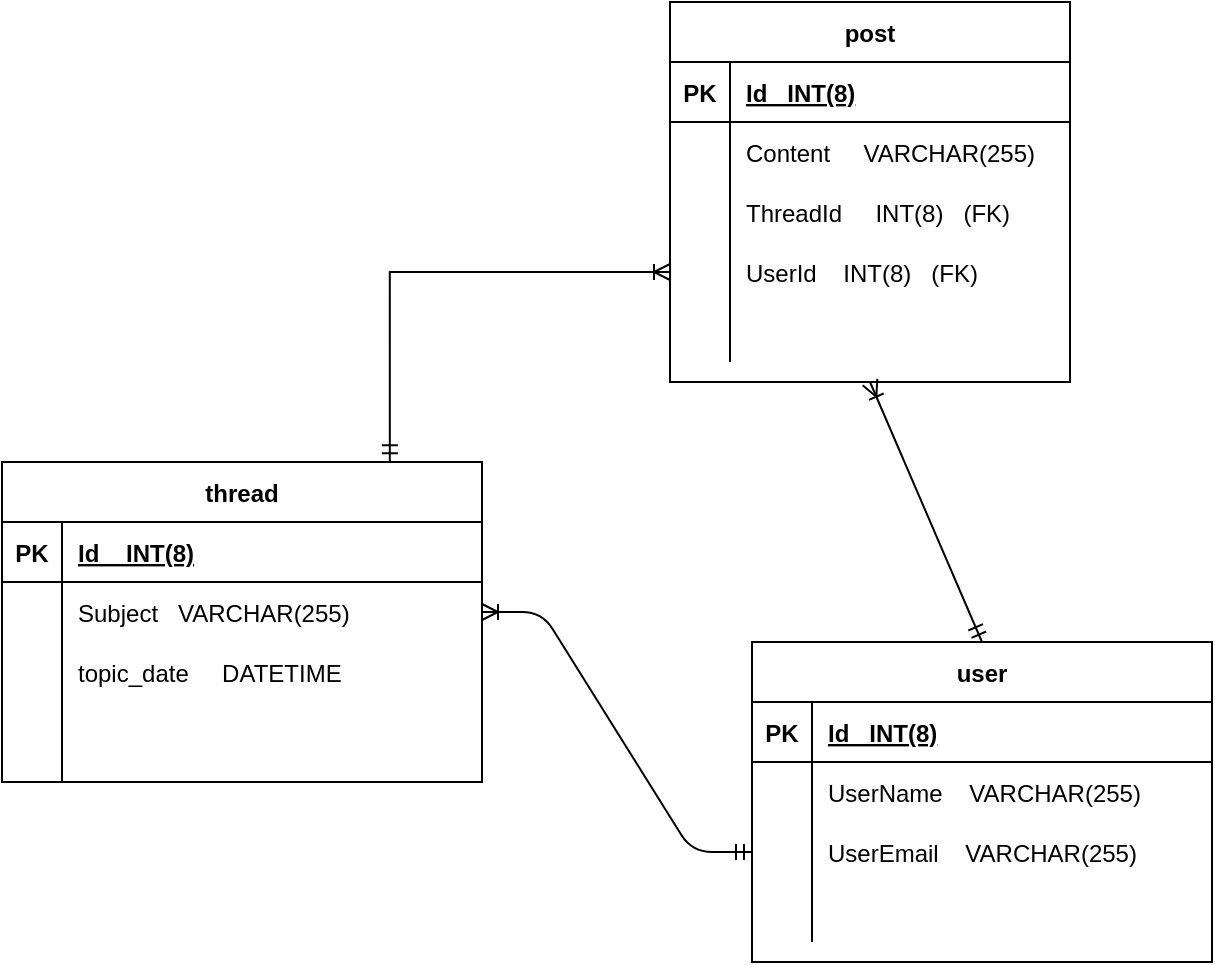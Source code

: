 <mxfile version="13.9.9" type="device"><diagram id="91Xyb3w9nDuJlyHXj6Dl" name="Page-1"><mxGraphModel dx="1024" dy="592" grid="1" gridSize="10" guides="1" tooltips="1" connect="1" arrows="1" fold="1" page="1" pageScale="1" pageWidth="827" pageHeight="1169" math="0" shadow="0"><root><mxCell id="0"/><mxCell id="1" parent="0"/><mxCell id="gp0c6Z495L66U5x0KVFe-109" value="user" style="shape=table;startSize=30;container=1;collapsible=1;childLayout=tableLayout;fixedRows=1;rowLines=0;fontStyle=1;align=center;resizeLast=1;" parent="1" vertex="1"><mxGeometry x="455" y="380" width="230" height="160" as="geometry"/></mxCell><mxCell id="gp0c6Z495L66U5x0KVFe-110" value="" style="shape=partialRectangle;collapsible=0;dropTarget=0;pointerEvents=0;fillColor=none;top=0;left=0;bottom=1;right=0;points=[[0,0.5],[1,0.5]];portConstraint=eastwest;" parent="gp0c6Z495L66U5x0KVFe-109" vertex="1"><mxGeometry y="30" width="230" height="30" as="geometry"/></mxCell><mxCell id="gp0c6Z495L66U5x0KVFe-111" value="PK" style="shape=partialRectangle;connectable=0;fillColor=none;top=0;left=0;bottom=0;right=0;fontStyle=1;overflow=hidden;" parent="gp0c6Z495L66U5x0KVFe-110" vertex="1"><mxGeometry width="30" height="30" as="geometry"/></mxCell><mxCell id="gp0c6Z495L66U5x0KVFe-112" value="Id   INT(8)" style="shape=partialRectangle;connectable=0;fillColor=none;top=0;left=0;bottom=0;right=0;align=left;spacingLeft=6;fontStyle=5;overflow=hidden;" parent="gp0c6Z495L66U5x0KVFe-110" vertex="1"><mxGeometry x="30" width="200" height="30" as="geometry"/></mxCell><mxCell id="gp0c6Z495L66U5x0KVFe-113" value="" style="shape=partialRectangle;collapsible=0;dropTarget=0;pointerEvents=0;fillColor=none;top=0;left=0;bottom=0;right=0;points=[[0,0.5],[1,0.5]];portConstraint=eastwest;" parent="gp0c6Z495L66U5x0KVFe-109" vertex="1"><mxGeometry y="60" width="230" height="30" as="geometry"/></mxCell><mxCell id="gp0c6Z495L66U5x0KVFe-114" value="" style="shape=partialRectangle;connectable=0;fillColor=none;top=0;left=0;bottom=0;right=0;editable=1;overflow=hidden;" parent="gp0c6Z495L66U5x0KVFe-113" vertex="1"><mxGeometry width="30" height="30" as="geometry"/></mxCell><mxCell id="gp0c6Z495L66U5x0KVFe-115" value="UserName    VARCHAR(255)" style="shape=partialRectangle;connectable=0;fillColor=none;top=0;left=0;bottom=0;right=0;align=left;spacingLeft=6;overflow=hidden;" parent="gp0c6Z495L66U5x0KVFe-113" vertex="1"><mxGeometry x="30" width="200" height="30" as="geometry"/></mxCell><mxCell id="gp0c6Z495L66U5x0KVFe-119" value="" style="shape=partialRectangle;collapsible=0;dropTarget=0;pointerEvents=0;fillColor=none;top=0;left=0;bottom=0;right=0;points=[[0,0.5],[1,0.5]];portConstraint=eastwest;" parent="gp0c6Z495L66U5x0KVFe-109" vertex="1"><mxGeometry y="90" width="230" height="30" as="geometry"/></mxCell><mxCell id="gp0c6Z495L66U5x0KVFe-120" value="" style="shape=partialRectangle;connectable=0;fillColor=none;top=0;left=0;bottom=0;right=0;editable=1;overflow=hidden;" parent="gp0c6Z495L66U5x0KVFe-119" vertex="1"><mxGeometry width="30" height="30" as="geometry"/></mxCell><mxCell id="gp0c6Z495L66U5x0KVFe-121" value="UserEmail    VARCHAR(255)" style="shape=partialRectangle;connectable=0;fillColor=none;top=0;left=0;bottom=0;right=0;align=left;spacingLeft=6;overflow=hidden;" parent="gp0c6Z495L66U5x0KVFe-119" vertex="1"><mxGeometry x="30" width="200" height="30" as="geometry"/></mxCell><mxCell id="gp0c6Z495L66U5x0KVFe-145" value="" style="shape=partialRectangle;collapsible=0;dropTarget=0;pointerEvents=0;fillColor=none;top=0;left=0;bottom=0;right=0;points=[[0,0.5],[1,0.5]];portConstraint=eastwest;" parent="gp0c6Z495L66U5x0KVFe-109" vertex="1"><mxGeometry y="120" width="230" height="30" as="geometry"/></mxCell><mxCell id="gp0c6Z495L66U5x0KVFe-146" value="" style="shape=partialRectangle;connectable=0;fillColor=none;top=0;left=0;bottom=0;right=0;editable=1;overflow=hidden;" parent="gp0c6Z495L66U5x0KVFe-145" vertex="1"><mxGeometry width="30" height="30" as="geometry"/></mxCell><mxCell id="gp0c6Z495L66U5x0KVFe-147" value="" style="shape=partialRectangle;connectable=0;fillColor=none;top=0;left=0;bottom=0;right=0;align=left;spacingLeft=6;overflow=hidden;" parent="gp0c6Z495L66U5x0KVFe-145" vertex="1"><mxGeometry x="30" width="200" height="30" as="geometry"/></mxCell><mxCell id="gp0c6Z495L66U5x0KVFe-122" value="post" style="shape=table;startSize=30;container=1;collapsible=1;childLayout=tableLayout;fixedRows=1;rowLines=0;fontStyle=1;align=center;resizeLast=1;" parent="1" vertex="1"><mxGeometry x="414" y="60" width="200" height="190" as="geometry"/></mxCell><mxCell id="gp0c6Z495L66U5x0KVFe-123" value="" style="shape=partialRectangle;collapsible=0;dropTarget=0;pointerEvents=0;fillColor=none;top=0;left=0;bottom=1;right=0;points=[[0,0.5],[1,0.5]];portConstraint=eastwest;" parent="gp0c6Z495L66U5x0KVFe-122" vertex="1"><mxGeometry y="30" width="200" height="30" as="geometry"/></mxCell><mxCell id="gp0c6Z495L66U5x0KVFe-124" value="PK" style="shape=partialRectangle;connectable=0;fillColor=none;top=0;left=0;bottom=0;right=0;fontStyle=1;overflow=hidden;" parent="gp0c6Z495L66U5x0KVFe-123" vertex="1"><mxGeometry width="30" height="30" as="geometry"/></mxCell><mxCell id="gp0c6Z495L66U5x0KVFe-125" value="Id   INT(8)" style="shape=partialRectangle;connectable=0;fillColor=none;top=0;left=0;bottom=0;right=0;align=left;spacingLeft=6;fontStyle=5;overflow=hidden;" parent="gp0c6Z495L66U5x0KVFe-123" vertex="1"><mxGeometry x="30" width="170" height="30" as="geometry"/></mxCell><mxCell id="gp0c6Z495L66U5x0KVFe-129" value="" style="shape=partialRectangle;collapsible=0;dropTarget=0;pointerEvents=0;fillColor=none;top=0;left=0;bottom=0;right=0;points=[[0,0.5],[1,0.5]];portConstraint=eastwest;" parent="gp0c6Z495L66U5x0KVFe-122" vertex="1"><mxGeometry y="60" width="200" height="30" as="geometry"/></mxCell><mxCell id="gp0c6Z495L66U5x0KVFe-130" value="" style="shape=partialRectangle;connectable=0;fillColor=none;top=0;left=0;bottom=0;right=0;editable=1;overflow=hidden;" parent="gp0c6Z495L66U5x0KVFe-129" vertex="1"><mxGeometry width="30" height="30" as="geometry"/></mxCell><mxCell id="gp0c6Z495L66U5x0KVFe-131" value="Content     VARCHAR(255)" style="shape=partialRectangle;connectable=0;fillColor=none;top=0;left=0;bottom=0;right=0;align=left;spacingLeft=6;overflow=hidden;" parent="gp0c6Z495L66U5x0KVFe-129" vertex="1"><mxGeometry x="30" width="170" height="30" as="geometry"/></mxCell><mxCell id="gp0c6Z495L66U5x0KVFe-126" value="" style="shape=partialRectangle;collapsible=0;dropTarget=0;pointerEvents=0;fillColor=none;top=0;left=0;bottom=0;right=0;points=[[0,0.5],[1,0.5]];portConstraint=eastwest;" parent="gp0c6Z495L66U5x0KVFe-122" vertex="1"><mxGeometry y="90" width="200" height="30" as="geometry"/></mxCell><mxCell id="gp0c6Z495L66U5x0KVFe-127" value="" style="shape=partialRectangle;connectable=0;fillColor=none;top=0;left=0;bottom=0;right=0;editable=1;overflow=hidden;" parent="gp0c6Z495L66U5x0KVFe-126" vertex="1"><mxGeometry width="30" height="30" as="geometry"/></mxCell><mxCell id="gp0c6Z495L66U5x0KVFe-128" value="ThreadId     INT(8)   (FK)" style="shape=partialRectangle;connectable=0;fillColor=none;top=0;left=0;bottom=0;right=0;align=left;spacingLeft=6;overflow=hidden;" parent="gp0c6Z495L66U5x0KVFe-126" vertex="1"><mxGeometry x="30" width="170" height="30" as="geometry"/></mxCell><mxCell id="gp0c6Z495L66U5x0KVFe-132" value="" style="shape=partialRectangle;collapsible=0;dropTarget=0;pointerEvents=0;fillColor=none;top=0;left=0;bottom=0;right=0;points=[[0,0.5],[1,0.5]];portConstraint=eastwest;" parent="gp0c6Z495L66U5x0KVFe-122" vertex="1"><mxGeometry y="120" width="200" height="30" as="geometry"/></mxCell><mxCell id="gp0c6Z495L66U5x0KVFe-133" value="" style="shape=partialRectangle;connectable=0;fillColor=none;top=0;left=0;bottom=0;right=0;editable=1;overflow=hidden;" parent="gp0c6Z495L66U5x0KVFe-132" vertex="1"><mxGeometry width="30" height="30" as="geometry"/></mxCell><mxCell id="gp0c6Z495L66U5x0KVFe-134" value="UserId    INT(8)   (FK)" style="shape=partialRectangle;connectable=0;fillColor=none;top=0;left=0;bottom=0;right=0;align=left;spacingLeft=6;overflow=hidden;" parent="gp0c6Z495L66U5x0KVFe-132" vertex="1"><mxGeometry x="30" width="170" height="30" as="geometry"/></mxCell><mxCell id="gp0c6Z495L66U5x0KVFe-90" value="" style="shape=partialRectangle;collapsible=0;dropTarget=0;pointerEvents=0;fillColor=none;top=0;left=0;bottom=0;right=0;points=[[0,0.5],[1,0.5]];portConstraint=eastwest;" parent="gp0c6Z495L66U5x0KVFe-122" vertex="1"><mxGeometry y="150" width="200" height="30" as="geometry"/></mxCell><mxCell id="gp0c6Z495L66U5x0KVFe-91" value="" style="shape=partialRectangle;connectable=0;fillColor=none;top=0;left=0;bottom=0;right=0;editable=1;overflow=hidden;" parent="gp0c6Z495L66U5x0KVFe-90" vertex="1"><mxGeometry width="30" height="30" as="geometry"/></mxCell><mxCell id="gp0c6Z495L66U5x0KVFe-92" value="" style="shape=partialRectangle;connectable=0;fillColor=none;top=0;left=0;bottom=0;right=0;align=left;spacingLeft=6;overflow=hidden;" parent="gp0c6Z495L66U5x0KVFe-90" vertex="1"><mxGeometry x="30" width="170" height="30" as="geometry"/></mxCell><mxCell id="gp0c6Z495L66U5x0KVFe-148" value="thread" style="shape=table;startSize=30;container=1;collapsible=1;childLayout=tableLayout;fixedRows=1;rowLines=0;fontStyle=1;align=center;resizeLast=1;" parent="1" vertex="1"><mxGeometry x="80" y="290" width="240" height="160" as="geometry"/></mxCell><mxCell id="gp0c6Z495L66U5x0KVFe-149" value="" style="shape=partialRectangle;collapsible=0;dropTarget=0;pointerEvents=0;fillColor=none;top=0;left=0;bottom=1;right=0;points=[[0,0.5],[1,0.5]];portConstraint=eastwest;" parent="gp0c6Z495L66U5x0KVFe-148" vertex="1"><mxGeometry y="30" width="240" height="30" as="geometry"/></mxCell><mxCell id="gp0c6Z495L66U5x0KVFe-150" value="PK" style="shape=partialRectangle;connectable=0;fillColor=none;top=0;left=0;bottom=0;right=0;fontStyle=1;overflow=hidden;" parent="gp0c6Z495L66U5x0KVFe-149" vertex="1"><mxGeometry width="30" height="30" as="geometry"/></mxCell><mxCell id="gp0c6Z495L66U5x0KVFe-151" value="Id    INT(8)" style="shape=partialRectangle;connectable=0;fillColor=none;top=0;left=0;bottom=0;right=0;align=left;spacingLeft=6;fontStyle=5;overflow=hidden;" parent="gp0c6Z495L66U5x0KVFe-149" vertex="1"><mxGeometry x="30" width="210" height="30" as="geometry"/></mxCell><mxCell id="gp0c6Z495L66U5x0KVFe-152" value="" style="shape=partialRectangle;collapsible=0;dropTarget=0;pointerEvents=0;fillColor=none;top=0;left=0;bottom=0;right=0;points=[[0,0.5],[1,0.5]];portConstraint=eastwest;" parent="gp0c6Z495L66U5x0KVFe-148" vertex="1"><mxGeometry y="60" width="240" height="30" as="geometry"/></mxCell><mxCell id="gp0c6Z495L66U5x0KVFe-153" value="" style="shape=partialRectangle;connectable=0;fillColor=none;top=0;left=0;bottom=0;right=0;editable=1;overflow=hidden;" parent="gp0c6Z495L66U5x0KVFe-152" vertex="1"><mxGeometry width="30" height="30" as="geometry"/></mxCell><mxCell id="gp0c6Z495L66U5x0KVFe-154" value="Subject   VARCHAR(255)" style="shape=partialRectangle;connectable=0;fillColor=none;top=0;left=0;bottom=0;right=0;align=left;spacingLeft=6;overflow=hidden;" parent="gp0c6Z495L66U5x0KVFe-152" vertex="1"><mxGeometry x="30" width="210" height="30" as="geometry"/></mxCell><mxCell id="gp0c6Z495L66U5x0KVFe-155" value="" style="shape=partialRectangle;collapsible=0;dropTarget=0;pointerEvents=0;fillColor=none;top=0;left=0;bottom=0;right=0;points=[[0,0.5],[1,0.5]];portConstraint=eastwest;" parent="gp0c6Z495L66U5x0KVFe-148" vertex="1"><mxGeometry y="90" width="240" height="30" as="geometry"/></mxCell><mxCell id="gp0c6Z495L66U5x0KVFe-156" value="" style="shape=partialRectangle;connectable=0;fillColor=none;top=0;left=0;bottom=0;right=0;editable=1;overflow=hidden;" parent="gp0c6Z495L66U5x0KVFe-155" vertex="1"><mxGeometry width="30" height="30" as="geometry"/></mxCell><mxCell id="gp0c6Z495L66U5x0KVFe-157" value="topic_date     DATETIME" style="shape=partialRectangle;connectable=0;fillColor=none;top=0;left=0;bottom=0;right=0;align=left;spacingLeft=6;overflow=hidden;" parent="gp0c6Z495L66U5x0KVFe-155" vertex="1"><mxGeometry x="30" width="210" height="30" as="geometry"/></mxCell><mxCell id="gp0c6Z495L66U5x0KVFe-158" value="" style="shape=partialRectangle;collapsible=0;dropTarget=0;pointerEvents=0;fillColor=none;top=0;left=0;bottom=0;right=0;points=[[0,0.5],[1,0.5]];portConstraint=eastwest;" parent="gp0c6Z495L66U5x0KVFe-148" vertex="1"><mxGeometry y="120" width="240" height="40" as="geometry"/></mxCell><mxCell id="gp0c6Z495L66U5x0KVFe-159" value="" style="shape=partialRectangle;connectable=0;fillColor=none;top=0;left=0;bottom=0;right=0;editable=1;overflow=hidden;" parent="gp0c6Z495L66U5x0KVFe-158" vertex="1"><mxGeometry width="30" height="40" as="geometry"/></mxCell><mxCell id="gp0c6Z495L66U5x0KVFe-160" value="" style="shape=partialRectangle;connectable=0;fillColor=none;top=0;left=0;bottom=0;right=0;align=left;spacingLeft=6;overflow=hidden;" parent="gp0c6Z495L66U5x0KVFe-158" vertex="1"><mxGeometry x="30" width="210" height="40" as="geometry"/></mxCell><mxCell id="gp0c6Z495L66U5x0KVFe-161" value="" style="fontSize=12;html=1;endArrow=ERoneToMany;startArrow=ERmandOne;exitX=0.5;exitY=0;exitDx=0;exitDy=0;endFill=0;entryX=0.5;entryY=1;entryDx=0;entryDy=0;" parent="1" source="gp0c6Z495L66U5x0KVFe-109" target="gp0c6Z495L66U5x0KVFe-122" edge="1"><mxGeometry width="100" height="100" relative="1" as="geometry"><mxPoint x="370" y="290" as="sourcePoint"/><mxPoint x="470" y="177" as="targetPoint"/></mxGeometry></mxCell><mxCell id="gp0c6Z495L66U5x0KVFe-162" value="" style="edgeStyle=entityRelationEdgeStyle;fontSize=12;html=1;endArrow=ERoneToMany;startArrow=ERmandOne;endFill=0;exitX=0;exitY=0.5;exitDx=0;exitDy=0;entryX=1;entryY=0.5;entryDx=0;entryDy=0;" parent="1" source="gp0c6Z495L66U5x0KVFe-119" target="gp0c6Z495L66U5x0KVFe-152" edge="1"><mxGeometry width="100" height="100" relative="1" as="geometry"><mxPoint x="320" y="530" as="sourcePoint"/><mxPoint x="420" y="430" as="targetPoint"/></mxGeometry></mxCell><mxCell id="gp0c6Z495L66U5x0KVFe-166" style="edgeStyle=orthogonalEdgeStyle;rounded=0;orthogonalLoop=1;jettySize=auto;html=1;entryX=0.808;entryY=-0.002;entryDx=0;entryDy=0;entryPerimeter=0;startArrow=ERoneToMany;startFill=0;endArrow=ERmandOne;endFill=0;exitX=0;exitY=0.5;exitDx=0;exitDy=0;" parent="1" target="gp0c6Z495L66U5x0KVFe-148" edge="1" source="gp0c6Z495L66U5x0KVFe-132"><mxGeometry relative="1" as="geometry"><mxPoint x="428" y="206" as="sourcePoint"/></mxGeometry></mxCell></root></mxGraphModel></diagram></mxfile>